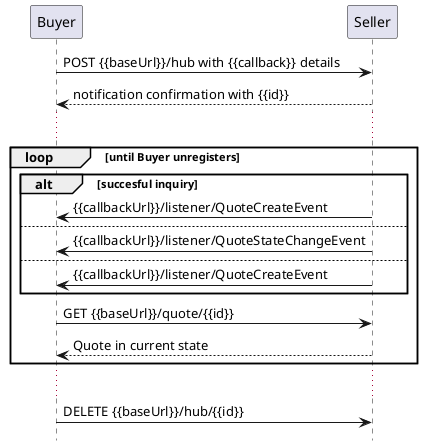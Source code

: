@startuml

hide footbox

participant Buyer
participant Seller

Buyer -> Seller : POST {{baseUrl}}/hub with {{callback}} details
Seller --> Buyer: notification confirmation with {{id}}

...
group loop  [until Buyer unregisters]
alt succesful inquiry
Seller -> Buyer:  {{callbackUrl}}/listener/QuoteCreateEvent

else
Seller -> Buyer: {{callbackUrl}}/listener/QuoteStateChangeEvent

else
Seller -> Buyer:  {{callbackUrl}}/listener/QuoteCreateEvent
end

Buyer -> Seller :   GET {{baseUrl}}/quote/{{id}}
return Quote in current state
end
...
Buyer -> Seller : DELETE {{baseUrl}}/hub/{{id}} 

@enduml